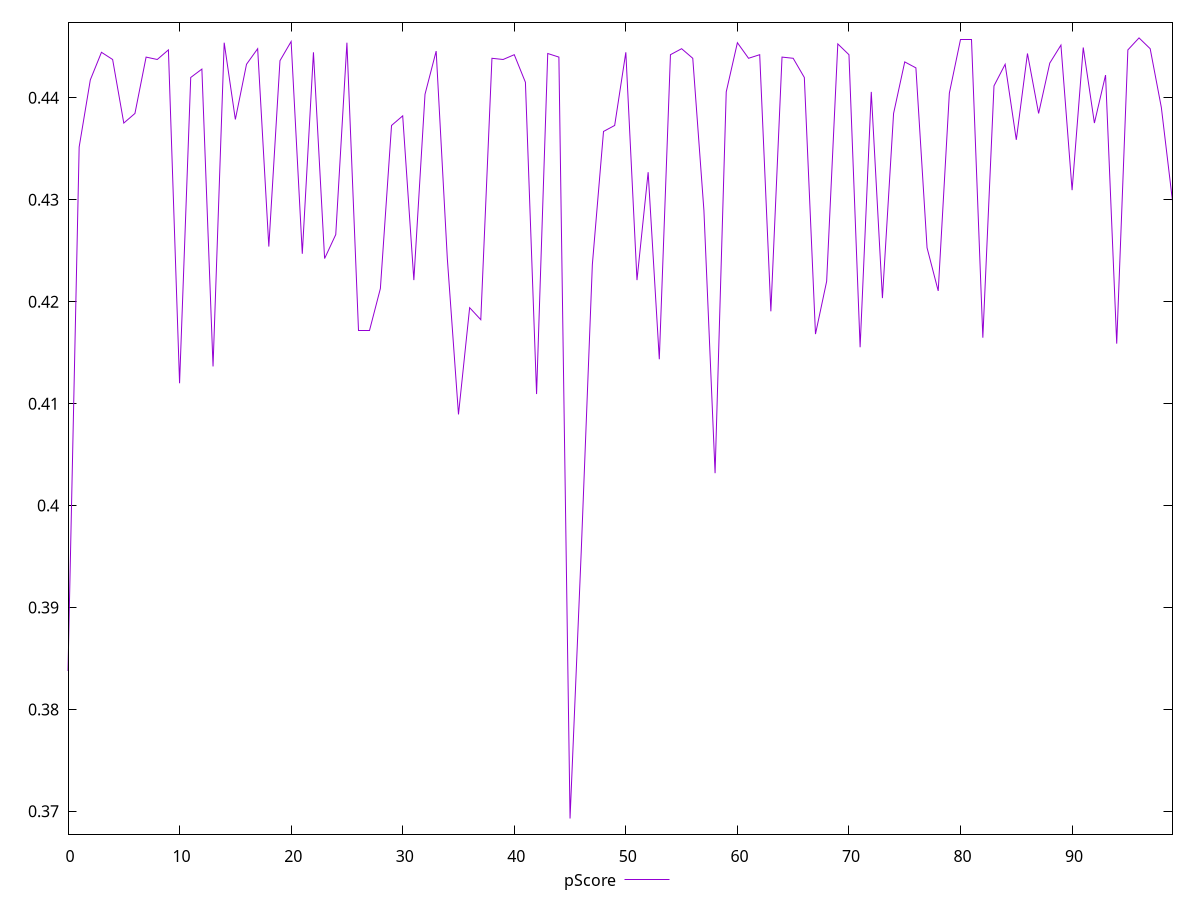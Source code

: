 reset

$pScore <<EOF
0 0.38376470588235295
1 0.4351764705882353
2 0.44176470588235295
3 0.4444705882352941
4 0.44376470588235295
5 0.4375294117647059
6 0.4384705882352941
7 0.444
8 0.44376470588235295
9 0.4447058823529412
10 0.412
11 0.442
12 0.4428235294117647
13 0.4136470588235294
14 0.44541176470588234
15 0.43788235294117644
16 0.44329411764705884
17 0.44482352941176473
18 0.4254117647058824
19 0.4436470588235294
20 0.4455294117647059
21 0.42470588235294116
22 0.4444705882352941
23 0.42423529411764704
24 0.42658823529411766
25 0.44541176470588234
26 0.41717647058823526
27 0.41717647058823526
28 0.4212941176470588
29 0.43729411764705883
30 0.43823529411764706
31 0.42211764705882354
32 0.4403529411764706
33 0.4445882352941176
34 0.42423529411764704
35 0.40894117647058825
36 0.4194117647058824
37 0.41823529411764704
38 0.44388235294117645
39 0.44376470588235295
40 0.44423529411764706
41 0.4415294117647059
42 0.41094117647058825
43 0.4443529411764706
44 0.444
45 0.36929411764705883
46 0.39541176470588235
47 0.4236470588235294
48 0.43670588235294117
49 0.43729411764705883
50 0.4444705882352941
51 0.42211764705882354
52 0.43270588235294116
53 0.4143529411764706
54 0.44423529411764706
55 0.44482352941176473
56 0.44388235294117645
57 0.4289411764705882
58 0.4031764705882353
59 0.44058823529411767
60 0.44541176470588234
61 0.44388235294117645
62 0.44423529411764706
63 0.41905882352941176
64 0.444
65 0.44388235294117645
66 0.442
67 0.4168235294117647
68 0.422
69 0.44529411764705884
70 0.44423529411764706
71 0.41552941176470587
72 0.44058823529411767
73 0.4203529411764706
74 0.4384705882352941
75 0.4435294117647059
76 0.4429411764705882
77 0.4252941176470588
78 0.42105882352941176
79 0.4404705882352941
80 0.44576470588235295
81 0.44576470588235295
82 0.41647058823529415
83 0.4411764705882353
84 0.44329411764705884
85 0.4358823529411765
86 0.4443529411764706
87 0.4384705882352941
88 0.44341176470588234
89 0.4451764705882353
90 0.4309411764705882
91 0.44494117647058823
92 0.4375294117647059
93 0.44223529411764706
94 0.4158823529411765
95 0.4447058823529412
96 0.44588235294117645
97 0.44482352941176473
98 0.4390588235294118
99 0.4298823529411765
EOF

set key outside below
set xrange [0:99]
set yrange [0.3677623529411765:0.4474141176470588]
set trange [0.3677623529411765:0.4474141176470588]
set terminal svg size 640, 500 enhanced background rgb 'white'
set output "report_00015_2021-02-09T16-11-33.973Z/uses-rel-preload/samples/pages+cached+noadtech+nomedia+nocss/pScore/values.svg"

plot $pScore title "pScore" with line

reset
